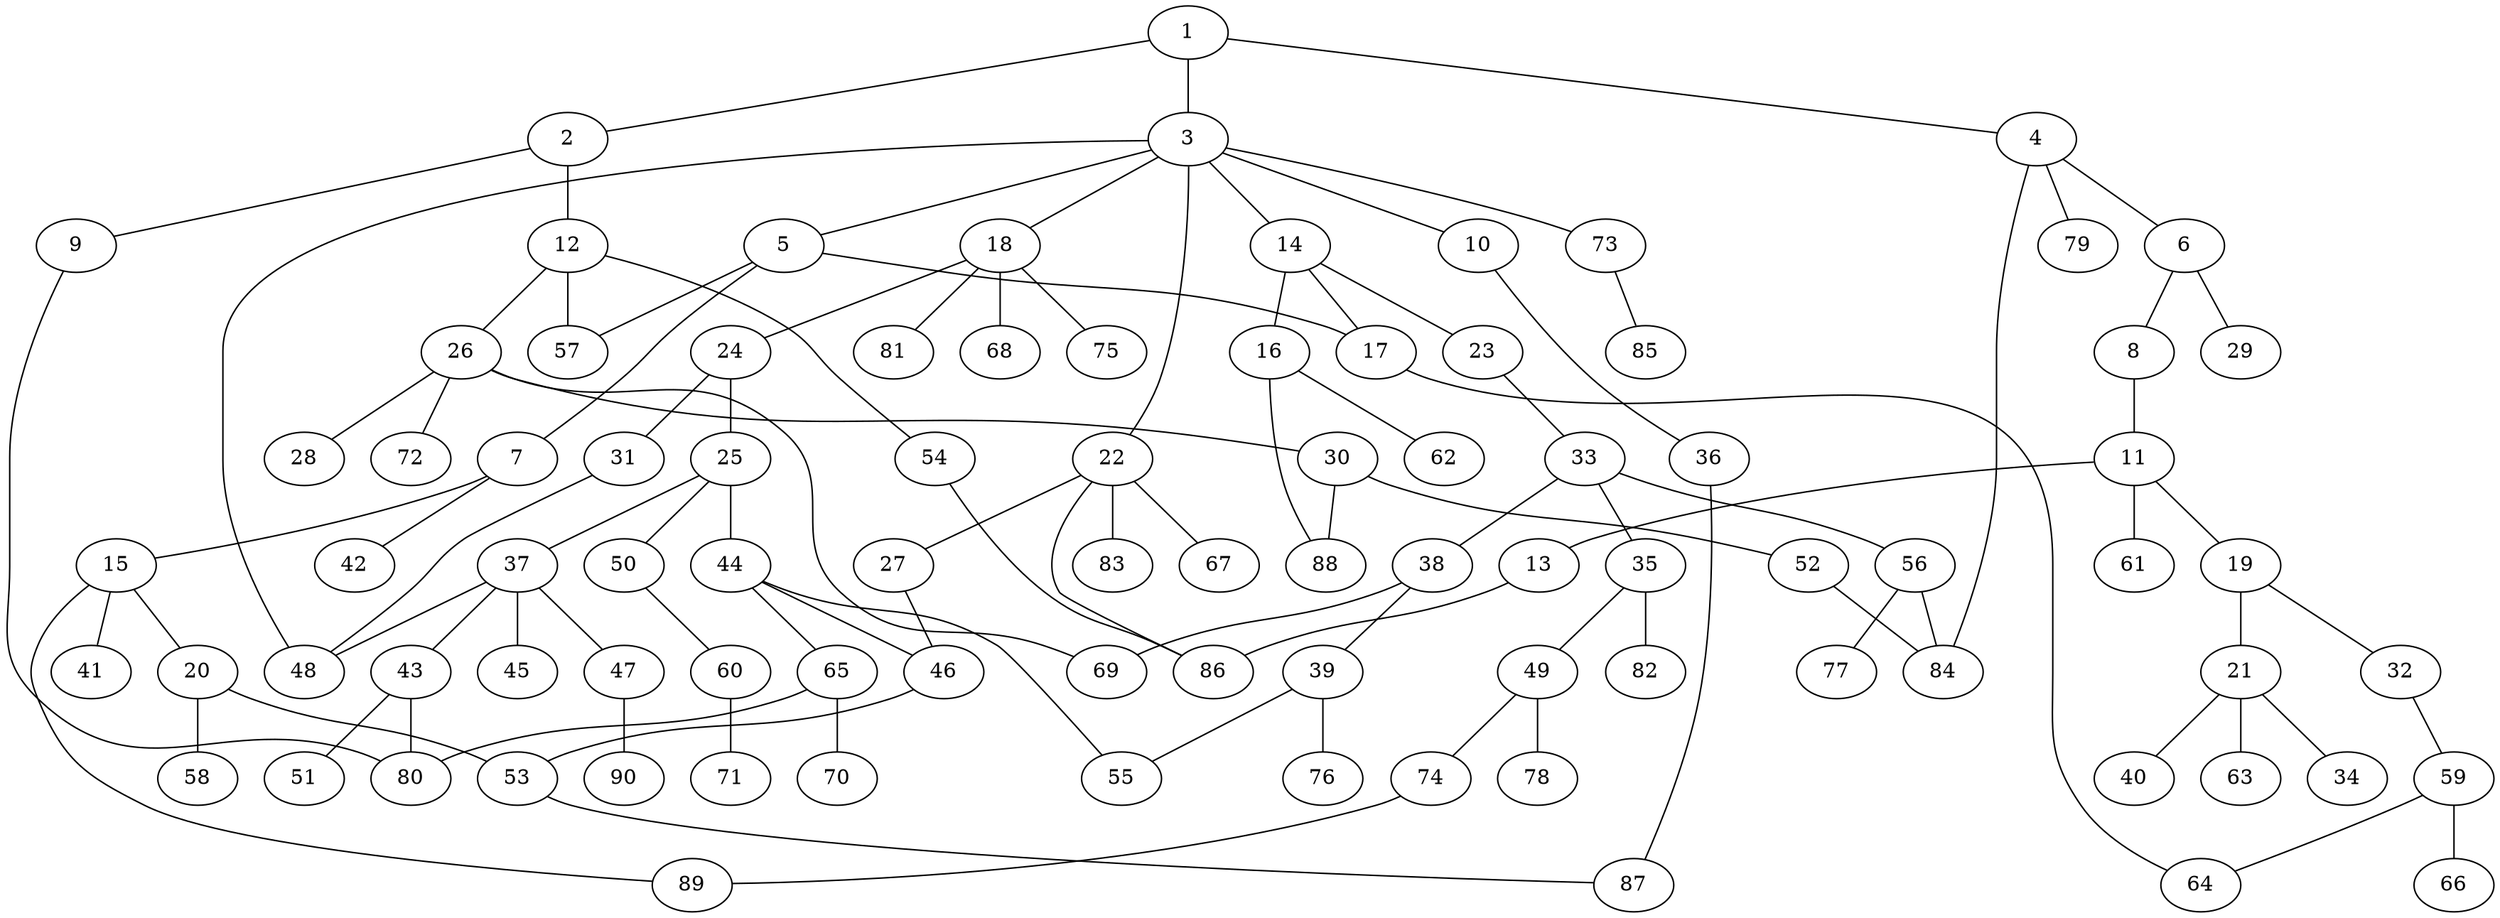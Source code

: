 graph graphname {1--2
1--3
1--4
2--9
2--12
3--5
3--10
3--14
3--18
3--22
3--48
3--73
4--6
4--79
4--84
5--7
5--17
5--57
6--8
6--29
7--15
7--42
8--11
9--80
10--36
11--13
11--19
11--61
12--26
12--54
12--57
13--86
14--16
14--17
14--23
15--20
15--41
15--89
16--62
16--88
17--64
18--24
18--68
18--75
18--81
19--21
19--32
20--53
20--58
21--34
21--40
21--63
22--27
22--67
22--83
22--86
23--33
24--25
24--31
25--37
25--44
25--50
26--28
26--30
26--69
26--72
27--46
30--52
30--88
31--48
32--59
33--35
33--38
33--56
35--49
35--82
36--87
37--43
37--45
37--47
37--48
38--39
38--69
39--55
39--76
43--51
43--80
44--46
44--55
44--65
46--53
47--90
49--74
49--78
50--60
52--84
53--87
54--86
56--77
56--84
59--64
59--66
60--71
65--70
65--80
73--85
74--89
}